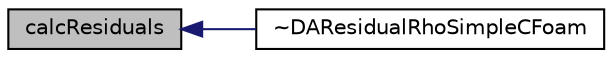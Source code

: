 digraph "calcResiduals"
{
  bgcolor="transparent";
  edge [fontname="Helvetica",fontsize="10",labelfontname="Helvetica",labelfontsize="10"];
  node [fontname="Helvetica",fontsize="10",shape=record];
  rankdir="LR";
  Node35 [label="calcResiduals",height=0.2,width=0.4,color="black", fillcolor="grey75", style="filled", fontcolor="black"];
  Node35 -> Node36 [dir="back",color="midnightblue",fontsize="10",style="solid",fontname="Helvetica"];
  Node36 [label="~DAResidualRhoSimpleCFoam",height=0.2,width=0.4,color="black",URL="$classFoam_1_1DAResidualRhoSimpleCFoam.html#ab5275aae815319762fc0361d0a0ac468"];
}
